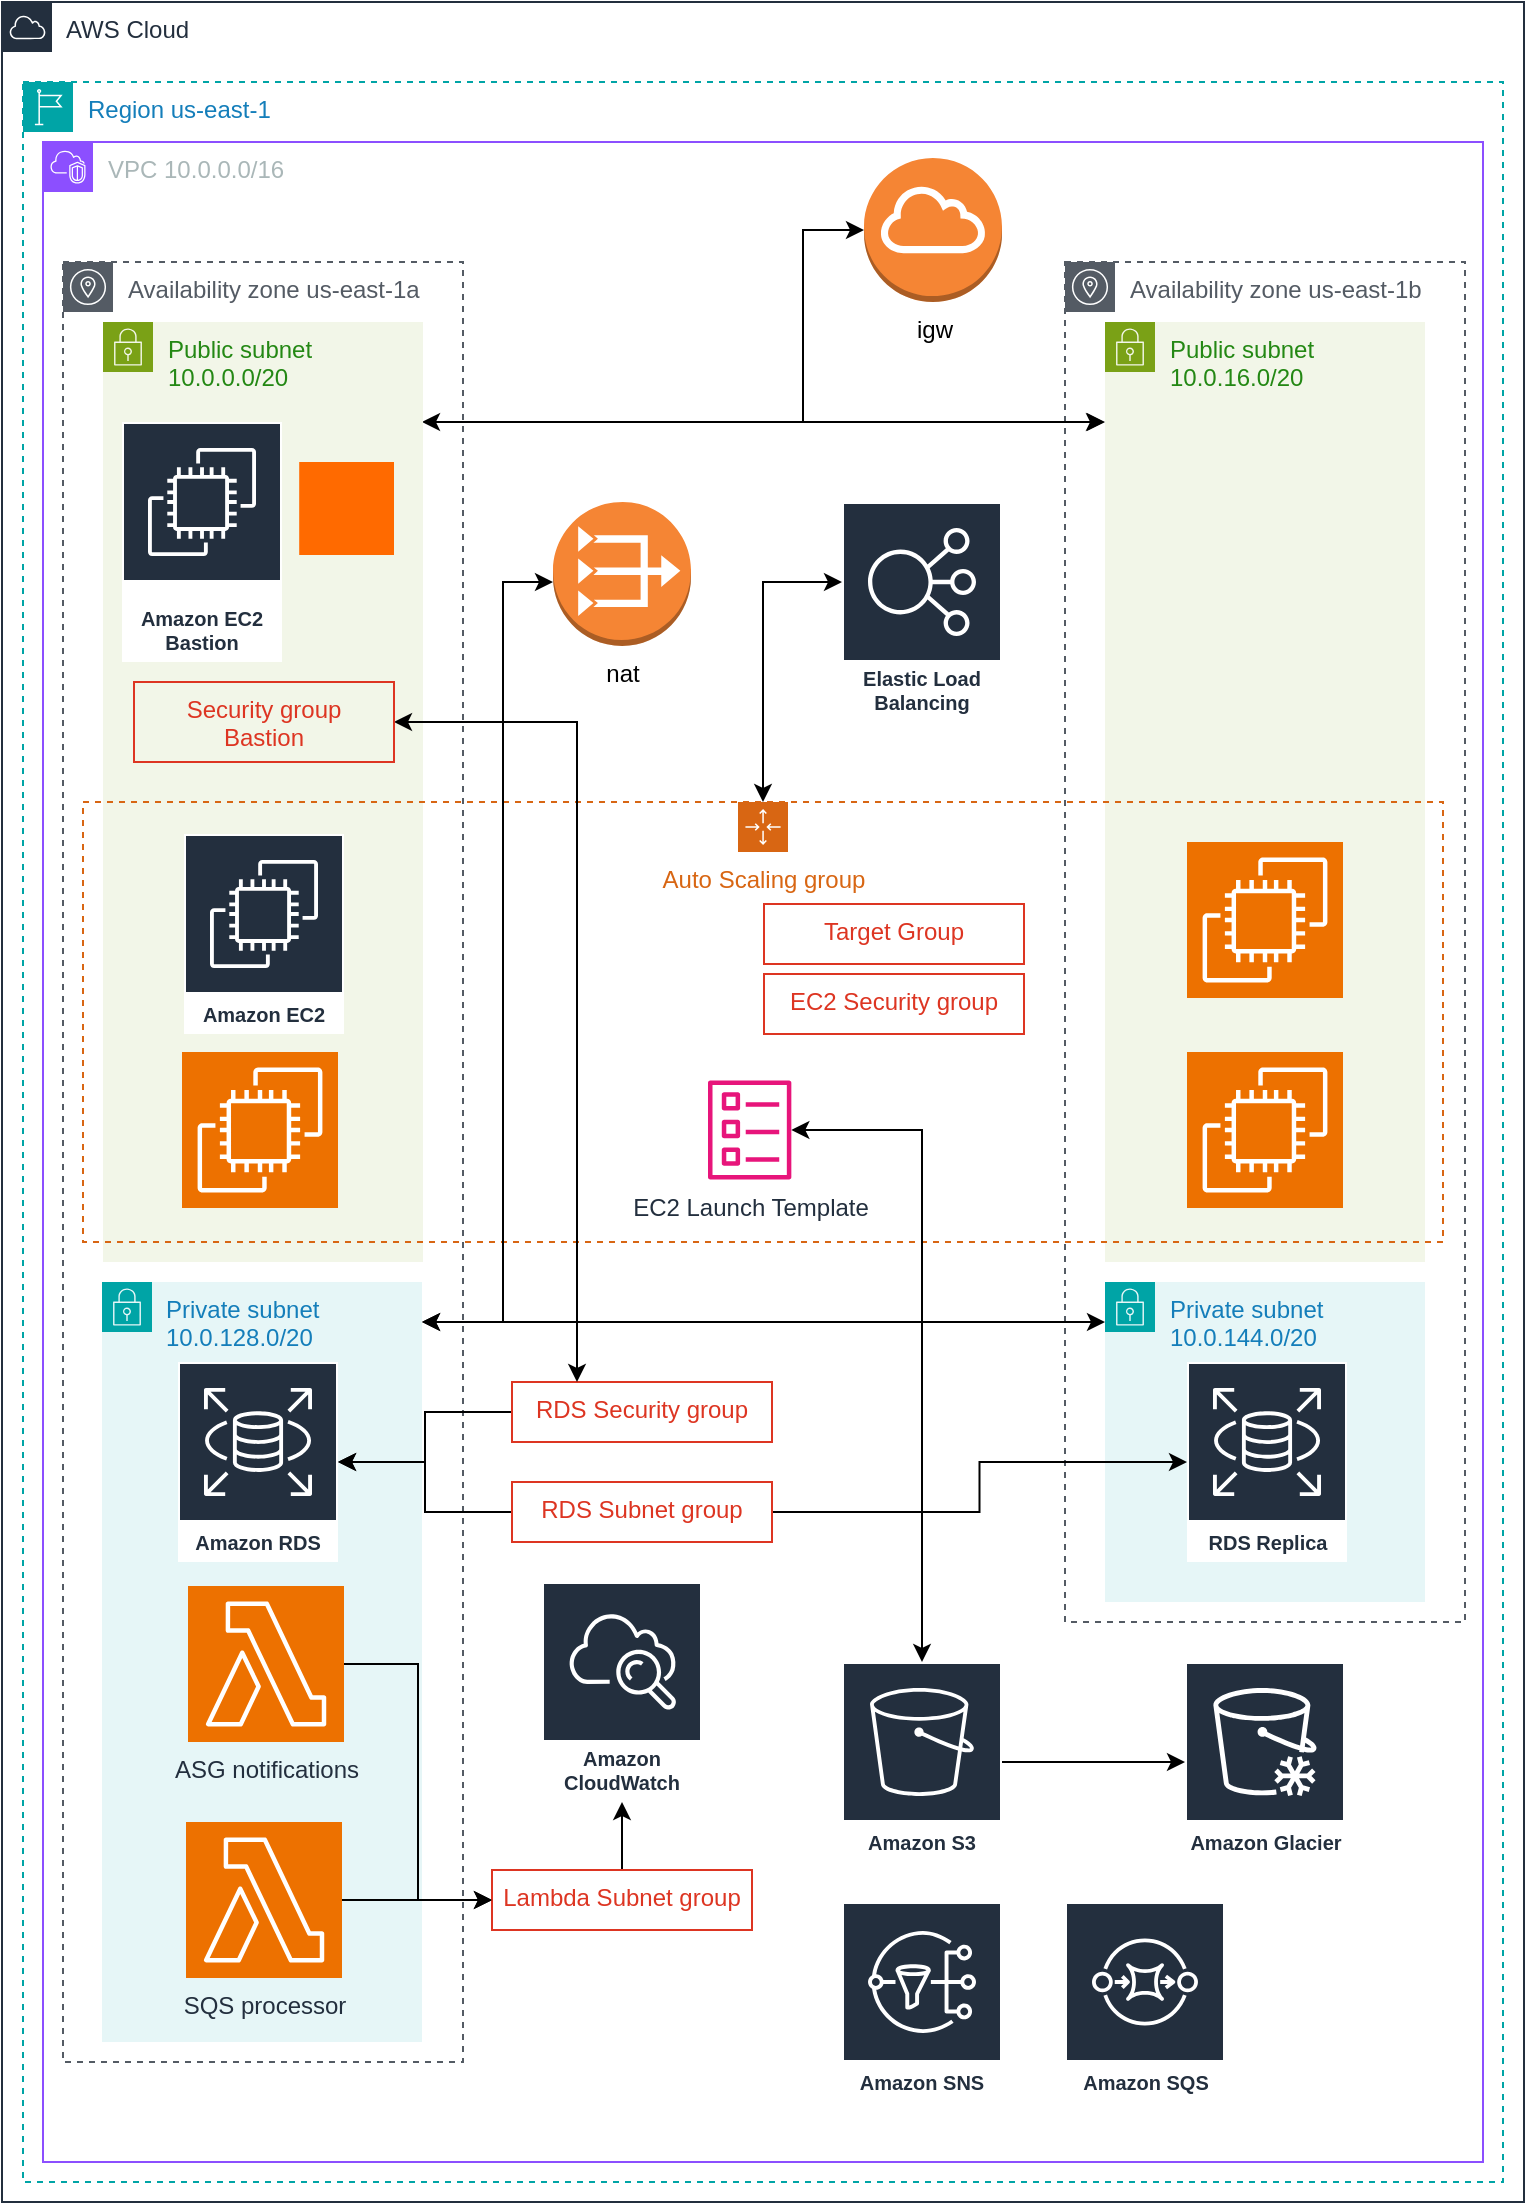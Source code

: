 <mxfile version="28.1.0">
  <diagram name="Página-1" id="G6JM9k08m3cE5585uVwL">
    <mxGraphModel dx="1042" dy="527" grid="1" gridSize="10" guides="1" tooltips="1" connect="1" arrows="1" fold="1" page="1" pageScale="1" pageWidth="827" pageHeight="1169" math="0" shadow="0">
      <root>
        <mxCell id="0" />
        <mxCell id="1" parent="0" />
        <mxCell id="qbday1i0iJEvqqkl0eBC-9" value="AWS Cloud" style="points=[[0,0],[0.25,0],[0.5,0],[0.75,0],[1,0],[1,0.25],[1,0.5],[1,0.75],[1,1],[0.75,1],[0.5,1],[0.25,1],[0,1],[0,0.75],[0,0.5],[0,0.25]];outlineConnect=0;gradientColor=none;html=1;whiteSpace=wrap;fontSize=12;fontStyle=0;container=1;pointerEvents=0;collapsible=0;recursiveResize=0;shape=mxgraph.aws4.group;grIcon=mxgraph.aws4.group_aws_cloud;strokeColor=#232F3E;fillColor=none;verticalAlign=top;align=left;spacingLeft=30;fontColor=#232F3E;dashed=0;" parent="1" vertex="1">
          <mxGeometry x="40" y="50" width="761" height="1100" as="geometry" />
        </mxCell>
        <mxCell id="qbday1i0iJEvqqkl0eBC-7" value="Region us-east-1" style="points=[[0,0],[0.25,0],[0.5,0],[0.75,0],[1,0],[1,0.25],[1,0.5],[1,0.75],[1,1],[0.75,1],[0.5,1],[0.25,1],[0,1],[0,0.75],[0,0.5],[0,0.25]];outlineConnect=0;gradientColor=none;html=1;whiteSpace=wrap;fontSize=12;fontStyle=0;container=1;pointerEvents=0;collapsible=0;recursiveResize=0;shape=mxgraph.aws4.group;grIcon=mxgraph.aws4.group_region;strokeColor=#00A4A6;fillColor=none;verticalAlign=top;align=left;spacingLeft=30;fontColor=#147EBA;dashed=1;" parent="qbday1i0iJEvqqkl0eBC-9" vertex="1">
          <mxGeometry x="10.5" y="40" width="740" height="1050" as="geometry" />
        </mxCell>
        <mxCell id="qbday1i0iJEvqqkl0eBC-1" value="VPC 10.0.0.0/16" style="points=[[0,0],[0.25,0],[0.5,0],[0.75,0],[1,0],[1,0.25],[1,0.5],[1,0.75],[1,1],[0.75,1],[0.5,1],[0.25,1],[0,1],[0,0.75],[0,0.5],[0,0.25]];outlineConnect=0;gradientColor=none;html=1;whiteSpace=wrap;fontSize=12;fontStyle=0;container=1;pointerEvents=0;collapsible=0;recursiveResize=0;shape=mxgraph.aws4.group;grIcon=mxgraph.aws4.group_vpc2;strokeColor=#8C4FFF;fillColor=none;verticalAlign=top;align=left;spacingLeft=30;fontColor=#AAB7B8;dashed=0;" parent="qbday1i0iJEvqqkl0eBC-7" vertex="1">
          <mxGeometry x="10" y="30" width="720" height="1010" as="geometry" />
        </mxCell>
        <mxCell id="qbday1i0iJEvqqkl0eBC-3" value="Availability zone us-east-1a" style="sketch=0;outlineConnect=0;gradientColor=none;html=1;whiteSpace=wrap;fontSize=12;fontStyle=0;shape=mxgraph.aws4.group;grIcon=mxgraph.aws4.group_availability_zone;strokeColor=#545B64;fillColor=none;verticalAlign=top;align=left;spacingLeft=30;fontColor=#545B64;dashed=1;" parent="qbday1i0iJEvqqkl0eBC-1" vertex="1">
          <mxGeometry x="10" y="60" width="200" height="900" as="geometry" />
        </mxCell>
        <mxCell id="qbday1i0iJEvqqkl0eBC-4" value="Availability zone us-east-1b" style="sketch=0;outlineConnect=0;gradientColor=none;html=1;whiteSpace=wrap;fontSize=12;fontStyle=0;shape=mxgraph.aws4.group;grIcon=mxgraph.aws4.group_availability_zone;strokeColor=#545B64;fillColor=none;verticalAlign=top;align=left;spacingLeft=30;fontColor=#545B64;dashed=1;" parent="qbday1i0iJEvqqkl0eBC-1" vertex="1">
          <mxGeometry x="511" y="60" width="200" height="680" as="geometry" />
        </mxCell>
        <mxCell id="2n7tNxbJqgsIA7ErDQBW-2" style="edgeStyle=orthogonalEdgeStyle;rounded=0;orthogonalLoop=1;jettySize=auto;html=1;" parent="qbday1i0iJEvqqkl0eBC-1" source="qbday1i0iJEvqqkl0eBC-21" target="2n7tNxbJqgsIA7ErDQBW-1" edge="1">
          <mxGeometry relative="1" as="geometry" />
        </mxCell>
        <mxCell id="qbday1i0iJEvqqkl0eBC-21" value="Amazon S3" style="sketch=0;outlineConnect=0;fontColor=#232F3E;gradientColor=none;strokeColor=#ffffff;fillColor=#232F3E;dashed=0;verticalLabelPosition=middle;verticalAlign=bottom;align=center;html=1;whiteSpace=wrap;fontSize=10;fontStyle=1;spacing=3;shape=mxgraph.aws4.productIcon;prIcon=mxgraph.aws4.s3;" parent="qbday1i0iJEvqqkl0eBC-1" vertex="1">
          <mxGeometry x="399.5" y="760" width="80" height="100" as="geometry" />
        </mxCell>
        <mxCell id="g6kpnb7D7X9jS-AZbIGW-10" style="edgeStyle=orthogonalEdgeStyle;rounded=0;orthogonalLoop=1;jettySize=auto;html=1;startArrow=classic;startFill=1;" parent="qbday1i0iJEvqqkl0eBC-1" source="qbday1i0iJEvqqkl0eBC-22" target="qbday1i0iJEvqqkl0eBC-48" edge="1">
          <mxGeometry relative="1" as="geometry">
            <Array as="points">
              <mxPoint x="371" y="590" />
              <mxPoint x="371" y="590" />
            </Array>
          </mxGeometry>
        </mxCell>
        <mxCell id="qbday1i0iJEvqqkl0eBC-22" value="Private subnet&lt;div&gt;10.0.128.0/20&lt;/div&gt;" style="points=[[0,0],[0.25,0],[0.5,0],[0.75,0],[1,0],[1,0.25],[1,0.5],[1,0.75],[1,1],[0.75,1],[0.5,1],[0.25,1],[0,1],[0,0.75],[0,0.5],[0,0.25]];outlineConnect=0;gradientColor=none;html=1;whiteSpace=wrap;fontSize=12;fontStyle=0;container=1;pointerEvents=0;collapsible=0;recursiveResize=0;shape=mxgraph.aws4.group;grIcon=mxgraph.aws4.group_security_group;grStroke=0;strokeColor=#00A4A6;fillColor=#E6F6F7;verticalAlign=top;align=left;spacingLeft=30;fontColor=#147EBA;dashed=0;" parent="qbday1i0iJEvqqkl0eBC-1" vertex="1">
          <mxGeometry x="29.5" y="570" width="160" height="380" as="geometry" />
        </mxCell>
        <mxCell id="GcxoR1iasbJ3VfstspqE-1" value="ASG notifications" style="sketch=0;points=[[0,0,0],[0.25,0,0],[0.5,0,0],[0.75,0,0],[1,0,0],[0,1,0],[0.25,1,0],[0.5,1,0],[0.75,1,0],[1,1,0],[0,0.25,0],[0,0.5,0],[0,0.75,0],[1,0.25,0],[1,0.5,0],[1,0.75,0]];outlineConnect=0;fontColor=#232F3E;fillColor=#ED7100;strokeColor=#ffffff;dashed=0;verticalLabelPosition=bottom;verticalAlign=top;align=center;html=1;fontSize=12;fontStyle=0;aspect=fixed;shape=mxgraph.aws4.resourceIcon;resIcon=mxgraph.aws4.lambda;" vertex="1" parent="qbday1i0iJEvqqkl0eBC-22">
          <mxGeometry x="43" y="152" width="78" height="78" as="geometry" />
        </mxCell>
        <mxCell id="qbday1i0iJEvqqkl0eBC-48" value="Private subnet&lt;div&gt;10.0.144.0/20&lt;/div&gt;" style="points=[[0,0],[0.25,0],[0.5,0],[0.75,0],[1,0],[1,0.25],[1,0.5],[1,0.75],[1,1],[0.75,1],[0.5,1],[0.25,1],[0,1],[0,0.75],[0,0.5],[0,0.25]];outlineConnect=0;gradientColor=none;html=1;whiteSpace=wrap;fontSize=12;fontStyle=0;container=1;pointerEvents=0;collapsible=0;recursiveResize=0;shape=mxgraph.aws4.group;grIcon=mxgraph.aws4.group_security_group;grStroke=0;strokeColor=#00A4A6;fillColor=#E6F6F7;verticalAlign=top;align=left;spacingLeft=30;fontColor=#147EBA;dashed=0;" parent="qbday1i0iJEvqqkl0eBC-1" vertex="1">
          <mxGeometry x="531" y="570" width="160" height="160" as="geometry" />
        </mxCell>
        <mxCell id="g6kpnb7D7X9jS-AZbIGW-8" style="edgeStyle=orthogonalEdgeStyle;rounded=0;orthogonalLoop=1;jettySize=auto;html=1;startArrow=classic;startFill=1;" parent="qbday1i0iJEvqqkl0eBC-1" edge="1">
          <mxGeometry relative="1" as="geometry">
            <mxPoint x="189.5" y="140" as="sourcePoint" />
            <mxPoint x="530.5" y="140" as="targetPoint" />
          </mxGeometry>
        </mxCell>
        <mxCell id="qbday1i0iJEvqqkl0eBC-15" value="Public subnet&amp;nbsp;&lt;div&gt;10.0.0.0/20&lt;/div&gt;" style="points=[[0,0],[0.25,0],[0.5,0],[0.75,0],[1,0],[1,0.25],[1,0.5],[1,0.75],[1,1],[0.75,1],[0.5,1],[0.25,1],[0,1],[0,0.75],[0,0.5],[0,0.25]];outlineConnect=0;gradientColor=none;html=1;whiteSpace=wrap;fontSize=12;fontStyle=0;container=1;pointerEvents=0;collapsible=0;recursiveResize=0;shape=mxgraph.aws4.group;grIcon=mxgraph.aws4.group_security_group;grStroke=0;strokeColor=#7AA116;fillColor=#F2F6E8;verticalAlign=top;align=left;spacingLeft=30;fontColor=#248814;dashed=0;" parent="qbday1i0iJEvqqkl0eBC-1" vertex="1">
          <mxGeometry x="30" y="90" width="160" height="470" as="geometry" />
        </mxCell>
        <mxCell id="yRWJ_-X60Az36Gfh8IAf-4" value="" style="points=[];aspect=fixed;html=1;align=center;shadow=0;dashed=0;fillColor=#FF6A00;strokeColor=none;shape=mxgraph.alibaba_cloud.eip_elastic_ip_address;" parent="qbday1i0iJEvqqkl0eBC-15" vertex="1">
          <mxGeometry x="98.1" y="70" width="47.4" height="46.5" as="geometry" />
        </mxCell>
        <mxCell id="g6kpnb7D7X9jS-AZbIGW-6" style="edgeStyle=orthogonalEdgeStyle;rounded=0;orthogonalLoop=1;jettySize=auto;html=1;entryX=0.5;entryY=0;entryDx=0;entryDy=0;startArrow=classic;startFill=1;" parent="qbday1i0iJEvqqkl0eBC-1" source="qbday1i0iJEvqqkl0eBC-25" target="qbday1i0iJEvqqkl0eBC-23" edge="1">
          <mxGeometry relative="1" as="geometry">
            <Array as="points">
              <mxPoint x="360" y="220" />
            </Array>
          </mxGeometry>
        </mxCell>
        <mxCell id="qbday1i0iJEvqqkl0eBC-25" value="Elastic Load Balancing" style="sketch=0;outlineConnect=0;fontColor=#232F3E;gradientColor=none;strokeColor=#ffffff;fillColor=#232F3E;dashed=0;verticalLabelPosition=middle;verticalAlign=bottom;align=center;html=1;whiteSpace=wrap;fontSize=10;fontStyle=1;spacing=3;shape=mxgraph.aws4.productIcon;prIcon=mxgraph.aws4.elastic_load_balancing;" parent="qbday1i0iJEvqqkl0eBC-1" vertex="1">
          <mxGeometry x="399.5" y="180" width="80" height="110" as="geometry" />
        </mxCell>
        <mxCell id="qbday1i0iJEvqqkl0eBC-52" value="Public subnet&lt;div&gt;10.0.16.0/20&lt;/div&gt;" style="points=[[0,0],[0.25,0],[0.5,0],[0.75,0],[1,0],[1,0.25],[1,0.5],[1,0.75],[1,1],[0.75,1],[0.5,1],[0.25,1],[0,1],[0,0.75],[0,0.5],[0,0.25]];outlineConnect=0;gradientColor=none;html=1;whiteSpace=wrap;fontSize=12;fontStyle=0;container=1;pointerEvents=0;collapsible=0;recursiveResize=0;shape=mxgraph.aws4.group;grIcon=mxgraph.aws4.group_security_group;grStroke=0;strokeColor=#7AA116;fillColor=#F2F6E8;verticalAlign=top;align=left;spacingLeft=30;fontColor=#248814;dashed=0;" parent="qbday1i0iJEvqqkl0eBC-1" vertex="1">
          <mxGeometry x="531" y="90" width="160" height="470" as="geometry" />
        </mxCell>
        <mxCell id="qbday1i0iJEvqqkl0eBC-23" value="Auto Scaling group" style="points=[[0,0],[0.25,0],[0.5,0],[0.75,0],[1,0],[1,0.25],[1,0.5],[1,0.75],[1,1],[0.75,1],[0.5,1],[0.25,1],[0,1],[0,0.75],[0,0.5],[0,0.25]];outlineConnect=0;gradientColor=none;html=1;whiteSpace=wrap;fontSize=12;fontStyle=0;container=1;pointerEvents=0;collapsible=0;recursiveResize=0;shape=mxgraph.aws4.groupCenter;grIcon=mxgraph.aws4.group_auto_scaling_group;grStroke=1;strokeColor=#D86613;fillColor=none;verticalAlign=top;align=center;fontColor=#D86613;dashed=1;spacingTop=25;" parent="qbday1i0iJEvqqkl0eBC-1" vertex="1">
          <mxGeometry x="20" y="330" width="680" height="220" as="geometry" />
        </mxCell>
        <mxCell id="qbday1i0iJEvqqkl0eBC-24" value="EC2 Launch Template" style="sketch=0;outlineConnect=0;fontColor=#232F3E;gradientColor=none;fillColor=#E7157B;strokeColor=none;dashed=0;verticalLabelPosition=bottom;verticalAlign=top;align=center;html=1;fontSize=12;fontStyle=0;aspect=fixed;pointerEvents=1;shape=mxgraph.aws4.template;" parent="qbday1i0iJEvqqkl0eBC-23" vertex="1">
          <mxGeometry x="312.5" y="139" width="41.67" height="50" as="geometry" />
        </mxCell>
        <mxCell id="qbday1i0iJEvqqkl0eBC-27" value="&lt;div&gt;Target Group&lt;/div&gt;" style="fillColor=none;strokeColor=#DD3522;verticalAlign=top;fontStyle=0;fontColor=#DD3522;whiteSpace=wrap;html=1;" parent="qbday1i0iJEvqqkl0eBC-23" vertex="1">
          <mxGeometry x="340.5" y="51" width="130" height="30" as="geometry" />
        </mxCell>
        <mxCell id="qbday1i0iJEvqqkl0eBC-57" value="" style="sketch=0;points=[[0,0,0],[0.25,0,0],[0.5,0,0],[0.75,0,0],[1,0,0],[0,1,0],[0.25,1,0],[0.5,1,0],[0.75,1,0],[1,1,0],[0,0.25,0],[0,0.5,0],[0,0.75,0],[1,0.25,0],[1,0.5,0],[1,0.75,0]];outlineConnect=0;fontColor=#232F3E;fillColor=#ED7100;strokeColor=#ffffff;dashed=0;verticalLabelPosition=bottom;verticalAlign=top;align=center;html=1;fontSize=12;fontStyle=0;aspect=fixed;shape=mxgraph.aws4.resourceIcon;resIcon=mxgraph.aws4.ec2;" parent="qbday1i0iJEvqqkl0eBC-23" vertex="1">
          <mxGeometry x="552" y="20" width="78" height="78" as="geometry" />
        </mxCell>
        <mxCell id="qbday1i0iJEvqqkl0eBC-28" value="Amazon EC2" style="sketch=0;outlineConnect=0;fontColor=#232F3E;gradientColor=none;strokeColor=#ffffff;fillColor=#232F3E;dashed=0;verticalLabelPosition=middle;verticalAlign=bottom;align=center;html=1;whiteSpace=wrap;fontSize=10;fontStyle=1;spacing=3;shape=mxgraph.aws4.productIcon;prIcon=mxgraph.aws4.ec2;" parent="qbday1i0iJEvqqkl0eBC-23" vertex="1">
          <mxGeometry x="50.5" y="16" width="80" height="100" as="geometry" />
        </mxCell>
        <mxCell id="qbday1i0iJEvqqkl0eBC-58" value="" style="sketch=0;points=[[0,0,0],[0.25,0,0],[0.5,0,0],[0.75,0,0],[1,0,0],[0,1,0],[0.25,1,0],[0.5,1,0],[0.75,1,0],[1,1,0],[0,0.25,0],[0,0.5,0],[0,0.75,0],[1,0.25,0],[1,0.5,0],[1,0.75,0]];outlineConnect=0;fontColor=#232F3E;fillColor=#ED7100;strokeColor=#ffffff;dashed=0;verticalLabelPosition=bottom;verticalAlign=top;align=center;html=1;fontSize=12;fontStyle=0;aspect=fixed;shape=mxgraph.aws4.resourceIcon;resIcon=mxgraph.aws4.ec2;" parent="qbday1i0iJEvqqkl0eBC-23" vertex="1">
          <mxGeometry x="552" y="125" width="78" height="78" as="geometry" />
        </mxCell>
        <mxCell id="qbday1i0iJEvqqkl0eBC-55" value="" style="sketch=0;points=[[0,0,0],[0.25,0,0],[0.5,0,0],[0.75,0,0],[1,0,0],[0,1,0],[0.25,1,0],[0.5,1,0],[0.75,1,0],[1,1,0],[0,0.25,0],[0,0.5,0],[0,0.75,0],[1,0.25,0],[1,0.5,0],[1,0.75,0]];outlineConnect=0;fontColor=#232F3E;fillColor=#ED7100;strokeColor=#ffffff;dashed=0;verticalLabelPosition=bottom;verticalAlign=top;align=center;html=1;fontSize=12;fontStyle=0;aspect=fixed;shape=mxgraph.aws4.resourceIcon;resIcon=mxgraph.aws4.ec2;" parent="qbday1i0iJEvqqkl0eBC-23" vertex="1">
          <mxGeometry x="49.5" y="125" width="78" height="78" as="geometry" />
        </mxCell>
        <mxCell id="g6kpnb7D7X9jS-AZbIGW-14" value="EC2 Security group" style="fillColor=none;strokeColor=#DD3522;verticalAlign=top;fontStyle=0;fontColor=#DD3522;whiteSpace=wrap;html=1;" parent="qbday1i0iJEvqqkl0eBC-23" vertex="1">
          <mxGeometry x="340.5" y="86" width="130" height="30" as="geometry" />
        </mxCell>
        <mxCell id="g6kpnb7D7X9jS-AZbIGW-9" style="edgeStyle=orthogonalEdgeStyle;rounded=0;orthogonalLoop=1;jettySize=auto;html=1;startArrow=classic;startFill=1;" parent="qbday1i0iJEvqqkl0eBC-1" source="g6kpnb7D7X9jS-AZbIGW-2" target="qbday1i0iJEvqqkl0eBC-52" edge="1">
          <mxGeometry relative="1" as="geometry">
            <Array as="points">
              <mxPoint x="380" y="44" />
              <mxPoint x="380" y="140" />
            </Array>
          </mxGeometry>
        </mxCell>
        <mxCell id="g6kpnb7D7X9jS-AZbIGW-2" value="igw" style="outlineConnect=0;dashed=0;verticalLabelPosition=bottom;verticalAlign=top;align=center;html=1;shape=mxgraph.aws3.internet_gateway;fillColor=#F58534;gradientColor=none;" parent="qbday1i0iJEvqqkl0eBC-1" vertex="1">
          <mxGeometry x="410.5" y="8" width="69" height="72" as="geometry" />
        </mxCell>
        <mxCell id="g6kpnb7D7X9jS-AZbIGW-11" style="edgeStyle=orthogonalEdgeStyle;rounded=0;orthogonalLoop=1;jettySize=auto;html=1;startArrow=classic;startFill=1;" parent="qbday1i0iJEvqqkl0eBC-1" source="g6kpnb7D7X9jS-AZbIGW-3" target="qbday1i0iJEvqqkl0eBC-22" edge="1">
          <mxGeometry relative="1" as="geometry">
            <Array as="points">
              <mxPoint x="230" y="220" />
              <mxPoint x="230" y="590" />
            </Array>
          </mxGeometry>
        </mxCell>
        <mxCell id="g6kpnb7D7X9jS-AZbIGW-3" value="nat" style="outlineConnect=0;dashed=0;verticalLabelPosition=bottom;verticalAlign=top;align=center;html=1;shape=mxgraph.aws3.vpc_nat_gateway;fillColor=#F58534;gradientColor=none;" parent="qbday1i0iJEvqqkl0eBC-1" vertex="1">
          <mxGeometry x="255" y="180" width="69" height="72" as="geometry" />
        </mxCell>
        <mxCell id="qbday1i0iJEvqqkl0eBC-42" value="Amazon RDS" style="sketch=0;outlineConnect=0;fontColor=#232F3E;gradientColor=none;strokeColor=#ffffff;fillColor=#232F3E;dashed=0;verticalLabelPosition=middle;verticalAlign=bottom;align=center;html=1;whiteSpace=wrap;fontSize=10;fontStyle=1;spacing=3;shape=mxgraph.aws4.productIcon;prIcon=mxgraph.aws4.rds;" parent="qbday1i0iJEvqqkl0eBC-1" vertex="1">
          <mxGeometry x="67.5" y="610" width="80" height="100" as="geometry" />
        </mxCell>
        <mxCell id="qbday1i0iJEvqqkl0eBC-49" value="RDS Replica" style="sketch=0;outlineConnect=0;fontColor=#232F3E;gradientColor=none;strokeColor=#ffffff;fillColor=#232F3E;dashed=0;verticalLabelPosition=middle;verticalAlign=bottom;align=center;html=1;whiteSpace=wrap;fontSize=10;fontStyle=1;spacing=3;shape=mxgraph.aws4.productIcon;prIcon=mxgraph.aws4.rds;" parent="qbday1i0iJEvqqkl0eBC-1" vertex="1">
          <mxGeometry x="572" y="610" width="80" height="100" as="geometry" />
        </mxCell>
        <mxCell id="g6kpnb7D7X9jS-AZbIGW-12" style="edgeStyle=orthogonalEdgeStyle;rounded=0;orthogonalLoop=1;jettySize=auto;html=1;startArrow=classic;startFill=1;" parent="qbday1i0iJEvqqkl0eBC-1" source="qbday1i0iJEvqqkl0eBC-24" target="qbday1i0iJEvqqkl0eBC-21" edge="1">
          <mxGeometry relative="1" as="geometry" />
        </mxCell>
        <mxCell id="g6kpnb7D7X9jS-AZbIGW-13" value="Amazon SNS" style="sketch=0;outlineConnect=0;fontColor=#232F3E;gradientColor=none;strokeColor=#ffffff;fillColor=#232F3E;dashed=0;verticalLabelPosition=middle;verticalAlign=bottom;align=center;html=1;whiteSpace=wrap;fontSize=10;fontStyle=1;spacing=3;shape=mxgraph.aws4.productIcon;prIcon=mxgraph.aws4.sns;" parent="qbday1i0iJEvqqkl0eBC-1" vertex="1">
          <mxGeometry x="399.5" y="880" width="80" height="100" as="geometry" />
        </mxCell>
        <mxCell id="g6kpnb7D7X9jS-AZbIGW-52" style="edgeStyle=orthogonalEdgeStyle;rounded=0;orthogonalLoop=1;jettySize=auto;html=1;" parent="qbday1i0iJEvqqkl0eBC-1" source="g6kpnb7D7X9jS-AZbIGW-46" target="qbday1i0iJEvqqkl0eBC-42" edge="1">
          <mxGeometry relative="1" as="geometry" />
        </mxCell>
        <mxCell id="g6kpnb7D7X9jS-AZbIGW-46" value="RDS Security group" style="fillColor=none;strokeColor=#DD3522;verticalAlign=top;fontStyle=0;fontColor=#DD3522;whiteSpace=wrap;html=1;" parent="qbday1i0iJEvqqkl0eBC-1" vertex="1">
          <mxGeometry x="234.5" y="620" width="130" height="30" as="geometry" />
        </mxCell>
        <mxCell id="g6kpnb7D7X9jS-AZbIGW-53" style="edgeStyle=orthogonalEdgeStyle;rounded=0;orthogonalLoop=1;jettySize=auto;html=1;" parent="qbday1i0iJEvqqkl0eBC-1" source="g6kpnb7D7X9jS-AZbIGW-51" target="qbday1i0iJEvqqkl0eBC-42" edge="1">
          <mxGeometry relative="1" as="geometry" />
        </mxCell>
        <mxCell id="g6kpnb7D7X9jS-AZbIGW-56" style="edgeStyle=orthogonalEdgeStyle;rounded=0;orthogonalLoop=1;jettySize=auto;html=1;" parent="qbday1i0iJEvqqkl0eBC-1" source="g6kpnb7D7X9jS-AZbIGW-51" target="qbday1i0iJEvqqkl0eBC-49" edge="1">
          <mxGeometry relative="1" as="geometry" />
        </mxCell>
        <mxCell id="g6kpnb7D7X9jS-AZbIGW-51" value="RDS Subnet group" style="fillColor=none;strokeColor=#DD3522;verticalAlign=top;fontStyle=0;fontColor=#DD3522;whiteSpace=wrap;html=1;" parent="qbday1i0iJEvqqkl0eBC-1" vertex="1">
          <mxGeometry x="234.5" y="670" width="130" height="30" as="geometry" />
        </mxCell>
        <mxCell id="yRWJ_-X60Az36Gfh8IAf-1" value="Amazon EC2&lt;br&gt;Bastion" style="sketch=0;outlineConnect=0;fontColor=#232F3E;gradientColor=none;strokeColor=#ffffff;fillColor=#232F3E;dashed=0;verticalLabelPosition=middle;verticalAlign=bottom;align=center;html=1;whiteSpace=wrap;fontSize=10;fontStyle=1;spacing=3;shape=mxgraph.aws4.productIcon;prIcon=mxgraph.aws4.ec2;" parent="qbday1i0iJEvqqkl0eBC-1" vertex="1">
          <mxGeometry x="39.5" y="140" width="80" height="120" as="geometry" />
        </mxCell>
        <mxCell id="yRWJ_-X60Az36Gfh8IAf-3" style="edgeStyle=orthogonalEdgeStyle;rounded=0;orthogonalLoop=1;jettySize=auto;html=1;entryX=0.25;entryY=0;entryDx=0;entryDy=0;startArrow=classic;startFill=1;" parent="qbday1i0iJEvqqkl0eBC-1" source="yRWJ_-X60Az36Gfh8IAf-2" target="g6kpnb7D7X9jS-AZbIGW-46" edge="1">
          <mxGeometry relative="1" as="geometry" />
        </mxCell>
        <mxCell id="yRWJ_-X60Az36Gfh8IAf-2" value="Security group&lt;br&gt;Bastion" style="fillColor=none;strokeColor=#DD3522;verticalAlign=top;fontStyle=0;fontColor=#DD3522;whiteSpace=wrap;html=1;" parent="qbday1i0iJEvqqkl0eBC-1" vertex="1">
          <mxGeometry x="45.5" y="270" width="130" height="40" as="geometry" />
        </mxCell>
        <mxCell id="2n7tNxbJqgsIA7ErDQBW-1" value="Amazon Glacier" style="sketch=0;outlineConnect=0;fontColor=#232F3E;gradientColor=none;strokeColor=#ffffff;fillColor=#232F3E;dashed=0;verticalLabelPosition=middle;verticalAlign=bottom;align=center;html=1;whiteSpace=wrap;fontSize=10;fontStyle=1;spacing=3;shape=mxgraph.aws4.productIcon;prIcon=mxgraph.aws4.glacier;" parent="qbday1i0iJEvqqkl0eBC-1" vertex="1">
          <mxGeometry x="571" y="760" width="80" height="100" as="geometry" />
        </mxCell>
        <mxCell id="GcxoR1iasbJ3VfstspqE-11" style="edgeStyle=orthogonalEdgeStyle;rounded=0;orthogonalLoop=1;jettySize=auto;html=1;entryX=0;entryY=0.5;entryDx=0;entryDy=0;" edge="1" parent="qbday1i0iJEvqqkl0eBC-1" source="GcxoR1iasbJ3VfstspqE-2" target="GcxoR1iasbJ3VfstspqE-7">
          <mxGeometry relative="1" as="geometry" />
        </mxCell>
        <mxCell id="GcxoR1iasbJ3VfstspqE-2" value="SQS processor" style="sketch=0;points=[[0,0,0],[0.25,0,0],[0.5,0,0],[0.75,0,0],[1,0,0],[0,1,0],[0.25,1,0],[0.5,1,0],[0.75,1,0],[1,1,0],[0,0.25,0],[0,0.5,0],[0,0.75,0],[1,0.25,0],[1,0.5,0],[1,0.75,0]];outlineConnect=0;fontColor=#232F3E;fillColor=#ED7100;strokeColor=#ffffff;dashed=0;verticalLabelPosition=bottom;verticalAlign=top;align=center;html=1;fontSize=12;fontStyle=0;aspect=fixed;shape=mxgraph.aws4.resourceIcon;resIcon=mxgraph.aws4.lambda;" vertex="1" parent="qbday1i0iJEvqqkl0eBC-1">
          <mxGeometry x="71.5" y="840" width="78" height="78" as="geometry" />
        </mxCell>
        <mxCell id="GcxoR1iasbJ3VfstspqE-3" value="Amazon CloudWatch" style="sketch=0;outlineConnect=0;fontColor=#232F3E;gradientColor=none;strokeColor=#ffffff;fillColor=#232F3E;dashed=0;verticalLabelPosition=middle;verticalAlign=bottom;align=center;html=1;whiteSpace=wrap;fontSize=10;fontStyle=1;spacing=3;shape=mxgraph.aws4.productIcon;prIcon=mxgraph.aws4.cloudwatch;" vertex="1" parent="qbday1i0iJEvqqkl0eBC-1">
          <mxGeometry x="249.5" y="720" width="80" height="110" as="geometry" />
        </mxCell>
        <mxCell id="GcxoR1iasbJ3VfstspqE-10" style="edgeStyle=orthogonalEdgeStyle;rounded=0;orthogonalLoop=1;jettySize=auto;html=1;" edge="1" parent="qbday1i0iJEvqqkl0eBC-1" source="GcxoR1iasbJ3VfstspqE-7" target="GcxoR1iasbJ3VfstspqE-3">
          <mxGeometry relative="1" as="geometry" />
        </mxCell>
        <mxCell id="GcxoR1iasbJ3VfstspqE-7" value="Lambda Subnet group" style="fillColor=none;strokeColor=#DD3522;verticalAlign=top;fontStyle=0;fontColor=#DD3522;whiteSpace=wrap;html=1;" vertex="1" parent="qbday1i0iJEvqqkl0eBC-1">
          <mxGeometry x="224.5" y="864" width="130" height="30" as="geometry" />
        </mxCell>
        <mxCell id="GcxoR1iasbJ3VfstspqE-8" style="edgeStyle=orthogonalEdgeStyle;rounded=0;orthogonalLoop=1;jettySize=auto;html=1;entryX=0;entryY=0.5;entryDx=0;entryDy=0;" edge="1" parent="qbday1i0iJEvqqkl0eBC-1" source="GcxoR1iasbJ3VfstspqE-1" target="GcxoR1iasbJ3VfstspqE-7">
          <mxGeometry relative="1" as="geometry" />
        </mxCell>
        <mxCell id="GcxoR1iasbJ3VfstspqE-12" value="Amazon SQS" style="sketch=0;outlineConnect=0;fontColor=#232F3E;gradientColor=none;strokeColor=#ffffff;fillColor=#232F3E;dashed=0;verticalLabelPosition=middle;verticalAlign=bottom;align=center;html=1;whiteSpace=wrap;fontSize=10;fontStyle=1;spacing=3;shape=mxgraph.aws4.productIcon;prIcon=mxgraph.aws4.sqs;" vertex="1" parent="qbday1i0iJEvqqkl0eBC-1">
          <mxGeometry x="511" y="880" width="80" height="100" as="geometry" />
        </mxCell>
      </root>
    </mxGraphModel>
  </diagram>
</mxfile>
